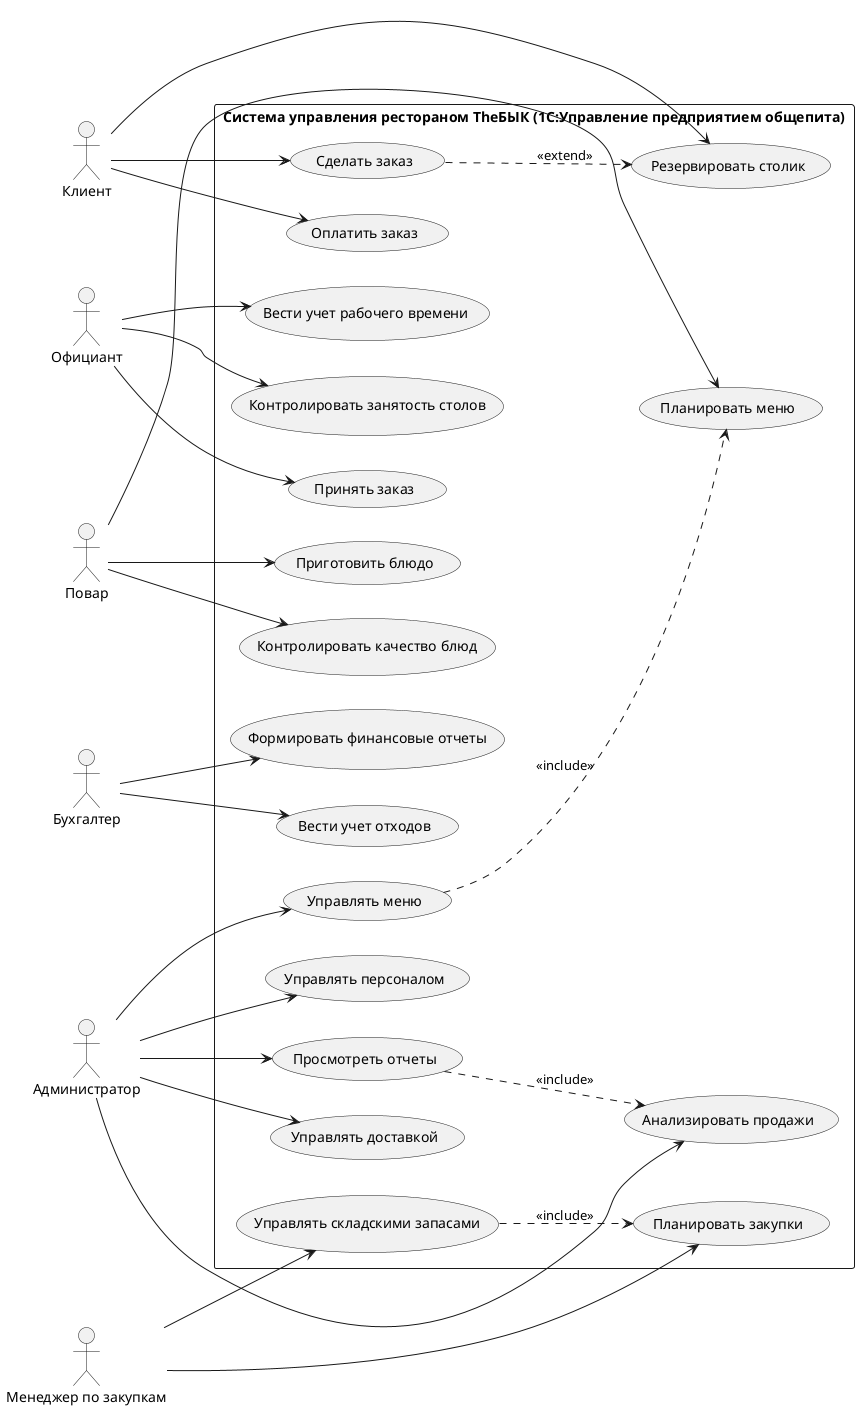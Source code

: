 @startuml
left to right direction
actor "Клиент" as client
actor "Официант" as waiter
actor "Повар" as cook
actor "Администратор" as admin
actor "Менеджер по закупкам" as purchaser
actor "Бухгалтер" as accountant

rectangle "Система управления рестораном TheБЫК (1C:Управление предприятием общепита)" {
  usecase "Сделать заказ" as UC1
  usecase "Принять заказ" as UC2
  usecase "Приготовить блюдо" as UC3
  usecase "Оплатить заказ" as UC4
  usecase "Управлять меню" as UC5
  usecase "Управлять персоналом" as UC6
  usecase "Просмотреть отчеты" as UC7
  usecase "Резервировать столик" as UC8
  usecase "Управлять складскими запасами" as UC9
  usecase "Планировать закупки" as UC10
  usecase "Вести учет рабочего времени" as UC11
  usecase "Формировать финансовые отчеты" as UC12
  usecase "Анализировать продажи" as UC13
  usecase "Контролировать занятость столов" as UC14
  usecase "Контролировать качество блюд" as UC15
  usecase "Планировать меню" as UC16
  usecase "Управлять доставкой" as UC17
  usecase "Вести учет отходов" as UC18
}

client --> UC1
client --> UC4
client --> UC8
waiter --> UC2
waiter --> UC11
waiter --> UC14
cook --> UC3
cook --> UC15
cook --> UC16
admin --> UC5
admin --> UC6
admin --> UC7
admin --> UC13
admin --> UC17
purchaser --> UC9
purchaser --> UC10
accountant --> UC12
accountant --> UC18

UC5 ..> UC16 : <<include>>
UC7 ..> UC13 : <<include>>
UC9 ..> UC10 : <<include>>
UC1 ..> UC8 : <<extend>>

@enduml